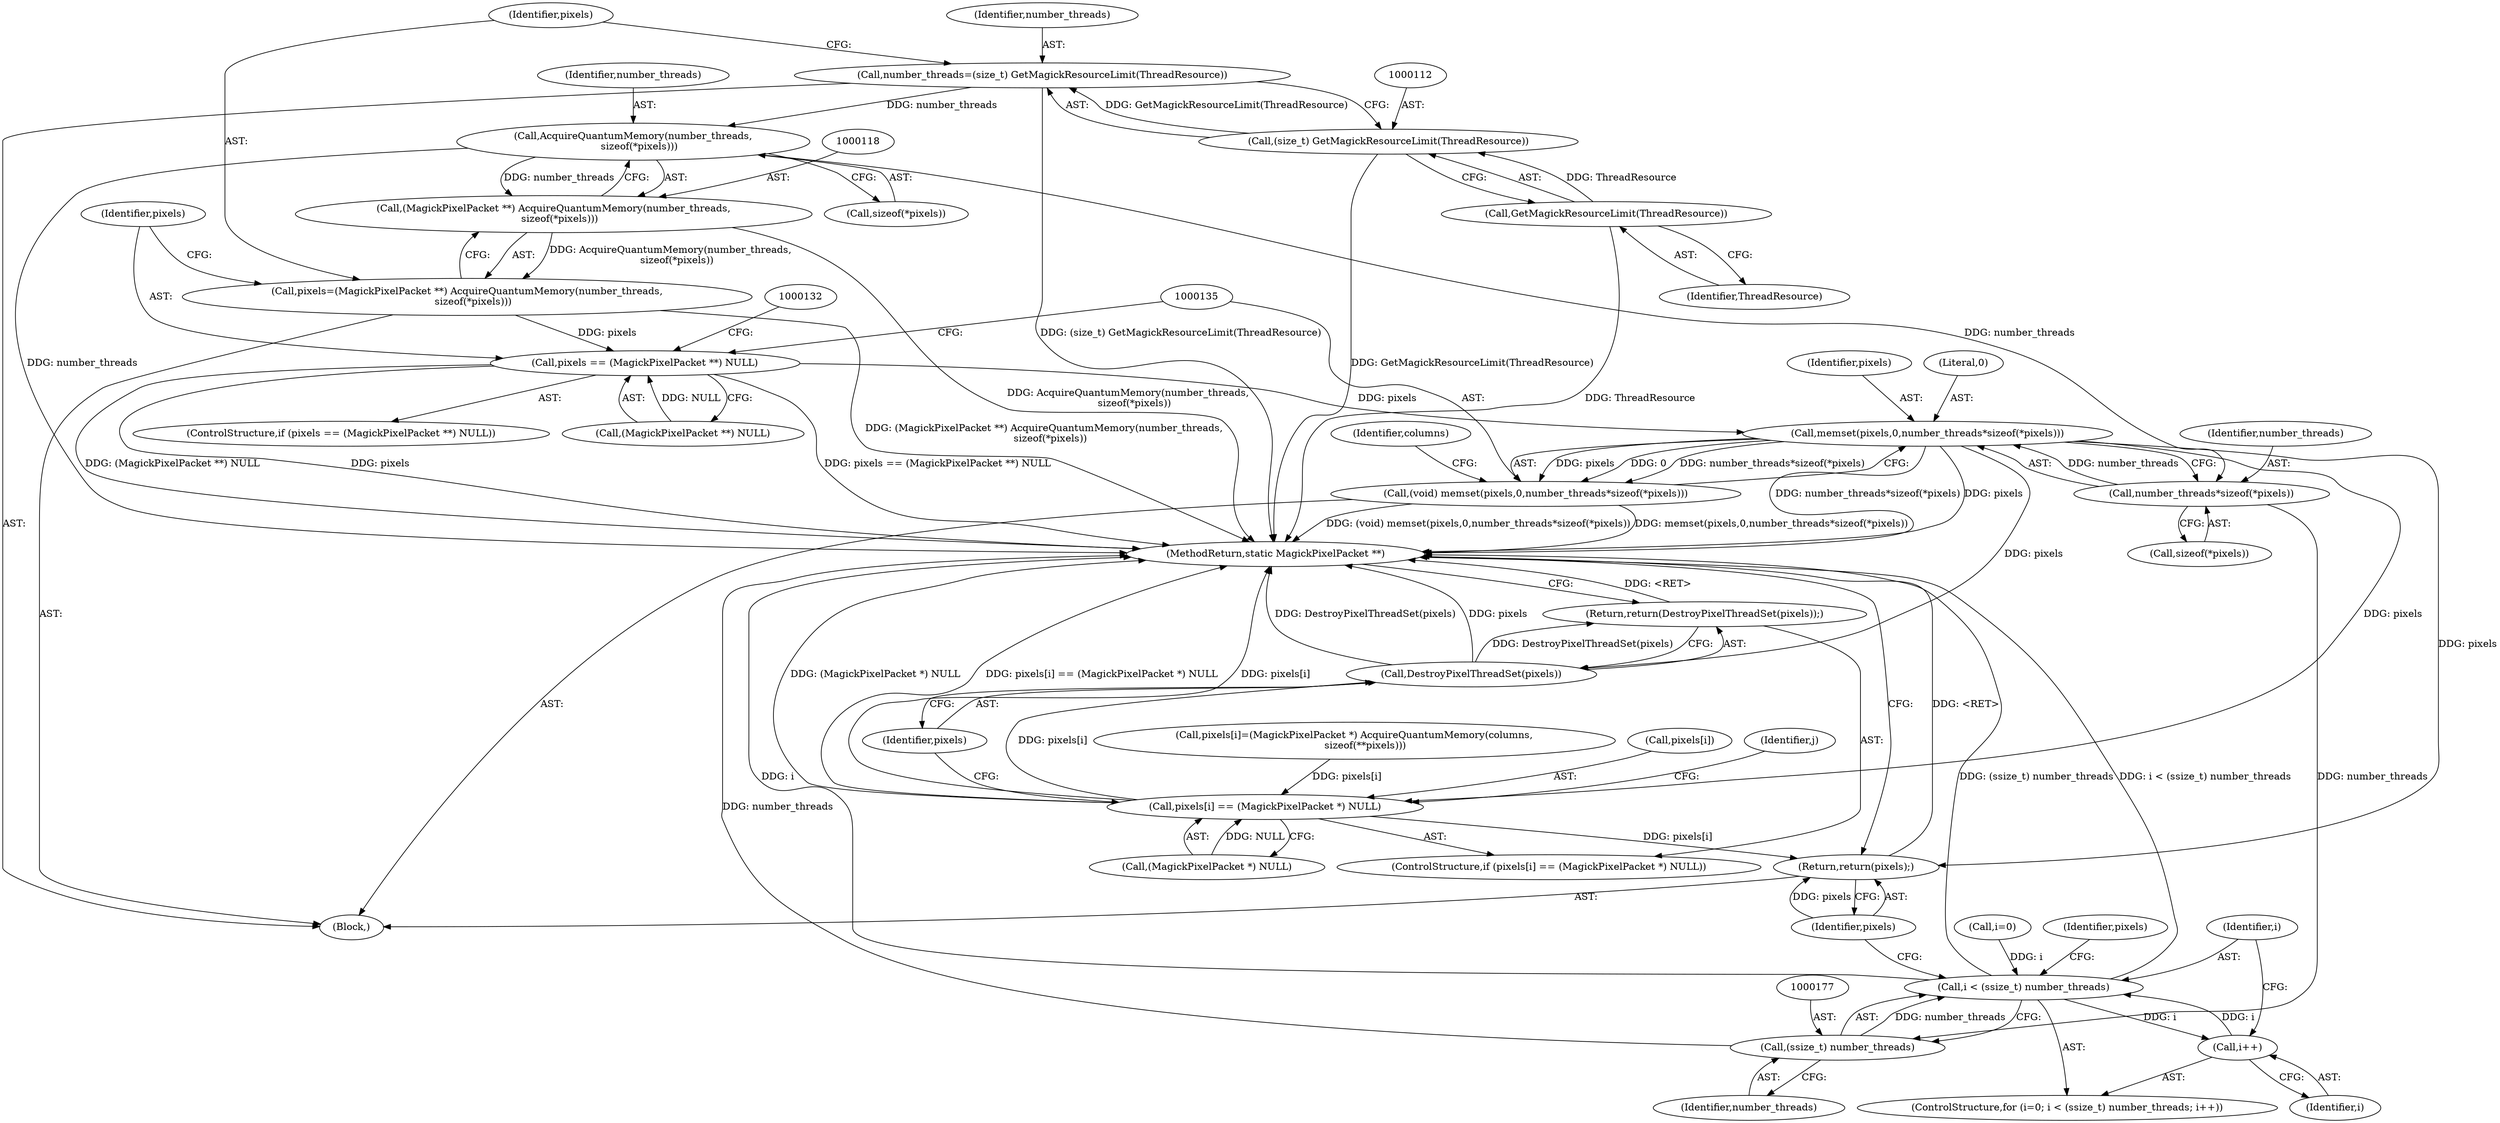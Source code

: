 digraph "1_ImageMagick6_91e58d967a92250439ede038ccfb0913a81e59fe@API" {
"1000109" [label="(Call,number_threads=(size_t) GetMagickResourceLimit(ThreadResource))"];
"1000111" [label="(Call,(size_t) GetMagickResourceLimit(ThreadResource))"];
"1000113" [label="(Call,GetMagickResourceLimit(ThreadResource))"];
"1000119" [label="(Call,AcquireQuantumMemory(number_threads,\n    sizeof(*pixels)))"];
"1000117" [label="(Call,(MagickPixelPacket **) AcquireQuantumMemory(number_threads,\n    sizeof(*pixels)))"];
"1000115" [label="(Call,pixels=(MagickPixelPacket **) AcquireQuantumMemory(number_threads,\n    sizeof(*pixels)))"];
"1000125" [label="(Call,pixels == (MagickPixelPacket **) NULL)"];
"1000136" [label="(Call,memset(pixels,0,number_threads*sizeof(*pixels)))"];
"1000134" [label="(Call,(void) memset(pixels,0,number_threads*sizeof(*pixels)))"];
"1000195" [label="(Call,pixels[i] == (MagickPixelPacket *) NULL)"];
"1000203" [label="(Call,DestroyPixelThreadSet(pixels))"];
"1000202" [label="(Return,return(DestroyPixelThreadSet(pixels));)"];
"1000224" [label="(Return,return(pixels);)"];
"1000139" [label="(Call,number_threads*sizeof(*pixels))"];
"1000176" [label="(Call,(ssize_t) number_threads)"];
"1000174" [label="(Call,i < (ssize_t) number_threads)"];
"1000179" [label="(Call,i++)"];
"1000139" [label="(Call,number_threads*sizeof(*pixels))"];
"1000182" [label="(Call,pixels[i]=(MagickPixelPacket *) AcquireQuantumMemory(columns,\n       sizeof(**pixels)))"];
"1000126" [label="(Identifier,pixels)"];
"1000175" [label="(Identifier,i)"];
"1000196" [label="(Call,pixels[i])"];
"1000224" [label="(Return,return(pixels);)"];
"1000137" [label="(Identifier,pixels)"];
"1000194" [label="(ControlStructure,if (pixels[i] == (MagickPixelPacket *) NULL))"];
"1000180" [label="(Identifier,i)"];
"1000225" [label="(Identifier,pixels)"];
"1000111" [label="(Call,(size_t) GetMagickResourceLimit(ThreadResource))"];
"1000109" [label="(Call,number_threads=(size_t) GetMagickResourceLimit(ThreadResource))"];
"1000117" [label="(Call,(MagickPixelPacket **) AcquireQuantumMemory(number_threads,\n    sizeof(*pixels)))"];
"1000204" [label="(Identifier,pixels)"];
"1000141" [label="(Call,sizeof(*pixels))"];
"1000140" [label="(Identifier,number_threads)"];
"1000110" [label="(Identifier,number_threads)"];
"1000171" [label="(Call,i=0)"];
"1000113" [label="(Call,GetMagickResourceLimit(ThreadResource))"];
"1000120" [label="(Identifier,number_threads)"];
"1000184" [label="(Identifier,pixels)"];
"1000119" [label="(Call,AcquireQuantumMemory(number_threads,\n    sizeof(*pixels)))"];
"1000136" [label="(Call,memset(pixels,0,number_threads*sizeof(*pixels)))"];
"1000138" [label="(Literal,0)"];
"1000203" [label="(Call,DestroyPixelThreadSet(pixels))"];
"1000124" [label="(ControlStructure,if (pixels == (MagickPixelPacket **) NULL))"];
"1000178" [label="(Identifier,number_threads)"];
"1000207" [label="(Identifier,j)"];
"1000125" [label="(Call,pixels == (MagickPixelPacket **) NULL)"];
"1000127" [label="(Call,(MagickPixelPacket **) NULL)"];
"1000102" [label="(Block,)"];
"1000202" [label="(Return,return(DestroyPixelThreadSet(pixels));)"];
"1000116" [label="(Identifier,pixels)"];
"1000195" [label="(Call,pixels[i] == (MagickPixelPacket *) NULL)"];
"1000115" [label="(Call,pixels=(MagickPixelPacket **) AcquireQuantumMemory(number_threads,\n    sizeof(*pixels)))"];
"1000226" [label="(MethodReturn,static MagickPixelPacket **)"];
"1000179" [label="(Call,i++)"];
"1000176" [label="(Call,(ssize_t) number_threads)"];
"1000134" [label="(Call,(void) memset(pixels,0,number_threads*sizeof(*pixels)))"];
"1000114" [label="(Identifier,ThreadResource)"];
"1000174" [label="(Call,i < (ssize_t) number_threads)"];
"1000170" [label="(ControlStructure,for (i=0; i < (ssize_t) number_threads; i++))"];
"1000145" [label="(Identifier,columns)"];
"1000199" [label="(Call,(MagickPixelPacket *) NULL)"];
"1000121" [label="(Call,sizeof(*pixels))"];
"1000109" -> "1000102"  [label="AST: "];
"1000109" -> "1000111"  [label="CFG: "];
"1000110" -> "1000109"  [label="AST: "];
"1000111" -> "1000109"  [label="AST: "];
"1000116" -> "1000109"  [label="CFG: "];
"1000109" -> "1000226"  [label="DDG: (size_t) GetMagickResourceLimit(ThreadResource)"];
"1000111" -> "1000109"  [label="DDG: GetMagickResourceLimit(ThreadResource)"];
"1000109" -> "1000119"  [label="DDG: number_threads"];
"1000111" -> "1000113"  [label="CFG: "];
"1000112" -> "1000111"  [label="AST: "];
"1000113" -> "1000111"  [label="AST: "];
"1000111" -> "1000226"  [label="DDG: GetMagickResourceLimit(ThreadResource)"];
"1000113" -> "1000111"  [label="DDG: ThreadResource"];
"1000113" -> "1000114"  [label="CFG: "];
"1000114" -> "1000113"  [label="AST: "];
"1000113" -> "1000226"  [label="DDG: ThreadResource"];
"1000119" -> "1000117"  [label="AST: "];
"1000119" -> "1000121"  [label="CFG: "];
"1000120" -> "1000119"  [label="AST: "];
"1000121" -> "1000119"  [label="AST: "];
"1000117" -> "1000119"  [label="CFG: "];
"1000119" -> "1000226"  [label="DDG: number_threads"];
"1000119" -> "1000117"  [label="DDG: number_threads"];
"1000119" -> "1000139"  [label="DDG: number_threads"];
"1000117" -> "1000115"  [label="AST: "];
"1000118" -> "1000117"  [label="AST: "];
"1000115" -> "1000117"  [label="CFG: "];
"1000117" -> "1000226"  [label="DDG: AcquireQuantumMemory(number_threads,\n    sizeof(*pixels))"];
"1000117" -> "1000115"  [label="DDG: AcquireQuantumMemory(number_threads,\n    sizeof(*pixels))"];
"1000115" -> "1000102"  [label="AST: "];
"1000116" -> "1000115"  [label="AST: "];
"1000126" -> "1000115"  [label="CFG: "];
"1000115" -> "1000226"  [label="DDG: (MagickPixelPacket **) AcquireQuantumMemory(number_threads,\n    sizeof(*pixels))"];
"1000115" -> "1000125"  [label="DDG: pixels"];
"1000125" -> "1000124"  [label="AST: "];
"1000125" -> "1000127"  [label="CFG: "];
"1000126" -> "1000125"  [label="AST: "];
"1000127" -> "1000125"  [label="AST: "];
"1000132" -> "1000125"  [label="CFG: "];
"1000135" -> "1000125"  [label="CFG: "];
"1000125" -> "1000226"  [label="DDG: pixels"];
"1000125" -> "1000226"  [label="DDG: pixels == (MagickPixelPacket **) NULL"];
"1000125" -> "1000226"  [label="DDG: (MagickPixelPacket **) NULL"];
"1000127" -> "1000125"  [label="DDG: NULL"];
"1000125" -> "1000136"  [label="DDG: pixels"];
"1000136" -> "1000134"  [label="AST: "];
"1000136" -> "1000139"  [label="CFG: "];
"1000137" -> "1000136"  [label="AST: "];
"1000138" -> "1000136"  [label="AST: "];
"1000139" -> "1000136"  [label="AST: "];
"1000134" -> "1000136"  [label="CFG: "];
"1000136" -> "1000226"  [label="DDG: number_threads*sizeof(*pixels)"];
"1000136" -> "1000226"  [label="DDG: pixels"];
"1000136" -> "1000134"  [label="DDG: pixels"];
"1000136" -> "1000134"  [label="DDG: 0"];
"1000136" -> "1000134"  [label="DDG: number_threads*sizeof(*pixels)"];
"1000139" -> "1000136"  [label="DDG: number_threads"];
"1000136" -> "1000195"  [label="DDG: pixels"];
"1000136" -> "1000203"  [label="DDG: pixels"];
"1000136" -> "1000224"  [label="DDG: pixels"];
"1000134" -> "1000102"  [label="AST: "];
"1000135" -> "1000134"  [label="AST: "];
"1000145" -> "1000134"  [label="CFG: "];
"1000134" -> "1000226"  [label="DDG: (void) memset(pixels,0,number_threads*sizeof(*pixels))"];
"1000134" -> "1000226"  [label="DDG: memset(pixels,0,number_threads*sizeof(*pixels))"];
"1000195" -> "1000194"  [label="AST: "];
"1000195" -> "1000199"  [label="CFG: "];
"1000196" -> "1000195"  [label="AST: "];
"1000199" -> "1000195"  [label="AST: "];
"1000204" -> "1000195"  [label="CFG: "];
"1000207" -> "1000195"  [label="CFG: "];
"1000195" -> "1000226"  [label="DDG: (MagickPixelPacket *) NULL"];
"1000195" -> "1000226"  [label="DDG: pixels[i] == (MagickPixelPacket *) NULL"];
"1000195" -> "1000226"  [label="DDG: pixels[i]"];
"1000182" -> "1000195"  [label="DDG: pixels[i]"];
"1000199" -> "1000195"  [label="DDG: NULL"];
"1000195" -> "1000203"  [label="DDG: pixels[i]"];
"1000195" -> "1000224"  [label="DDG: pixels[i]"];
"1000203" -> "1000202"  [label="AST: "];
"1000203" -> "1000204"  [label="CFG: "];
"1000204" -> "1000203"  [label="AST: "];
"1000202" -> "1000203"  [label="CFG: "];
"1000203" -> "1000226"  [label="DDG: DestroyPixelThreadSet(pixels)"];
"1000203" -> "1000226"  [label="DDG: pixels"];
"1000203" -> "1000202"  [label="DDG: DestroyPixelThreadSet(pixels)"];
"1000202" -> "1000194"  [label="AST: "];
"1000226" -> "1000202"  [label="CFG: "];
"1000202" -> "1000226"  [label="DDG: <RET>"];
"1000224" -> "1000102"  [label="AST: "];
"1000224" -> "1000225"  [label="CFG: "];
"1000225" -> "1000224"  [label="AST: "];
"1000226" -> "1000224"  [label="CFG: "];
"1000224" -> "1000226"  [label="DDG: <RET>"];
"1000225" -> "1000224"  [label="DDG: pixels"];
"1000139" -> "1000141"  [label="CFG: "];
"1000140" -> "1000139"  [label="AST: "];
"1000141" -> "1000139"  [label="AST: "];
"1000139" -> "1000176"  [label="DDG: number_threads"];
"1000176" -> "1000174"  [label="AST: "];
"1000176" -> "1000178"  [label="CFG: "];
"1000177" -> "1000176"  [label="AST: "];
"1000178" -> "1000176"  [label="AST: "];
"1000174" -> "1000176"  [label="CFG: "];
"1000176" -> "1000226"  [label="DDG: number_threads"];
"1000176" -> "1000174"  [label="DDG: number_threads"];
"1000174" -> "1000170"  [label="AST: "];
"1000175" -> "1000174"  [label="AST: "];
"1000184" -> "1000174"  [label="CFG: "];
"1000225" -> "1000174"  [label="CFG: "];
"1000174" -> "1000226"  [label="DDG: (ssize_t) number_threads"];
"1000174" -> "1000226"  [label="DDG: i < (ssize_t) number_threads"];
"1000174" -> "1000226"  [label="DDG: i"];
"1000171" -> "1000174"  [label="DDG: i"];
"1000179" -> "1000174"  [label="DDG: i"];
"1000174" -> "1000179"  [label="DDG: i"];
"1000179" -> "1000170"  [label="AST: "];
"1000179" -> "1000180"  [label="CFG: "];
"1000180" -> "1000179"  [label="AST: "];
"1000175" -> "1000179"  [label="CFG: "];
}
